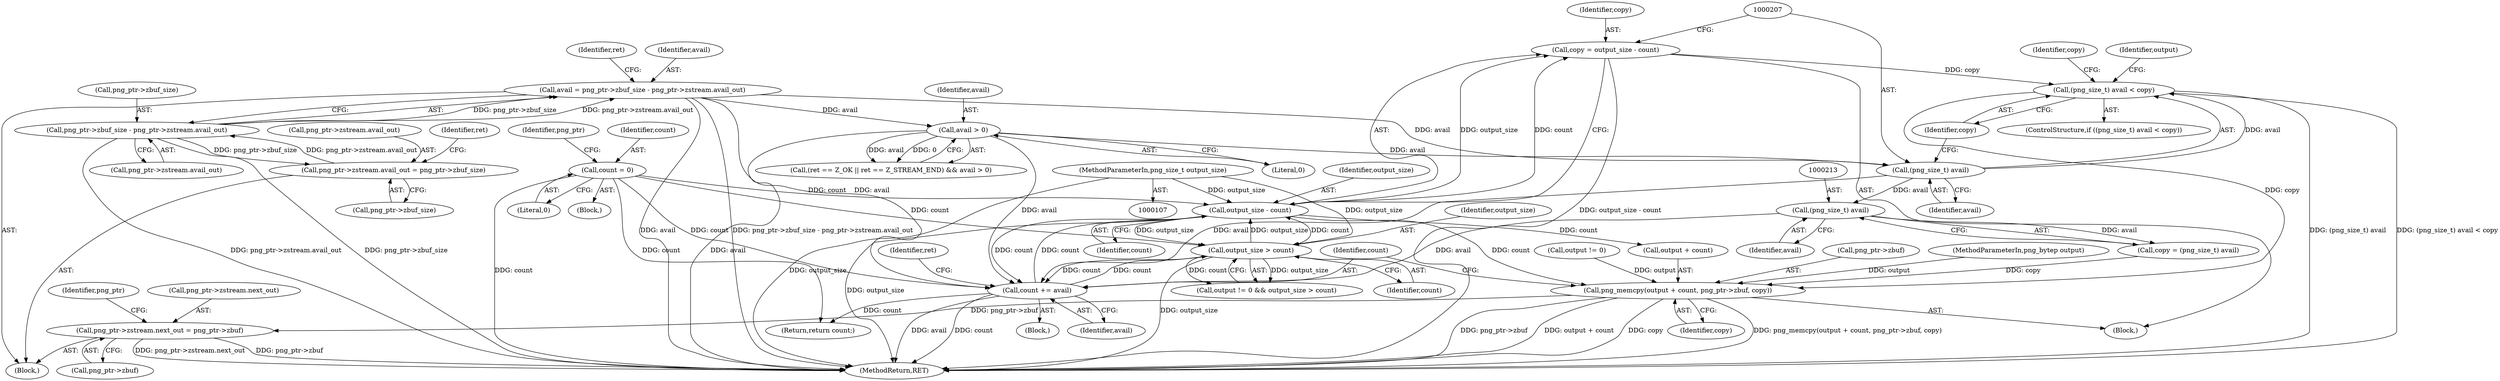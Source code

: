 digraph "0_Chrome_7f3d85b096f66870a15b37c2f40b219b2e292693_17@API" {
"1000199" [label="(Call,copy = output_size - count)"];
"1000201" [label="(Call,output_size - count)"];
"1000194" [label="(Call,output_size > count)"];
"1000112" [label="(MethodParameterIn,png_size_t output_size)"];
"1000115" [label="(Call,count = 0)"];
"1000223" [label="(Call,count += avail)"];
"1000185" [label="(Call,avail > 0)"];
"1000165" [label="(Call,avail = png_ptr->zbuf_size - png_ptr->zstream.avail_out)"];
"1000167" [label="(Call,png_ptr->zbuf_size - png_ptr->zstream.avail_out)"];
"1000148" [label="(Call,png_ptr->zstream.avail_out = png_ptr->zbuf_size)"];
"1000212" [label="(Call,(png_size_t) avail)"];
"1000206" [label="(Call,(png_size_t) avail)"];
"1000205" [label="(Call,(png_size_t) avail < copy)"];
"1000215" [label="(Call,png_memcpy(output + count, png_ptr->zbuf, copy))"];
"1000139" [label="(Call,png_ptr->zstream.next_out = png_ptr->zbuf)"];
"1000154" [label="(Call,png_ptr->zbuf_size)"];
"1000195" [label="(Identifier,output_size)"];
"1000228" [label="(Identifier,ret)"];
"1000180" [label="(Identifier,ret)"];
"1000117" [label="(Literal,0)"];
"1000205" [label="(Call,(png_size_t) avail < copy)"];
"1000140" [label="(Call,png_ptr->zstream.next_out)"];
"1000200" [label="(Identifier,copy)"];
"1000168" [label="(Call,png_ptr->zbuf_size)"];
"1000115" [label="(Call,count = 0)"];
"1000186" [label="(Identifier,avail)"];
"1000136" [label="(Block,)"];
"1000203" [label="(Identifier,count)"];
"1000177" [label="(Call,(ret == Z_OK || ret == Z_STREAM_END) && avail > 0)"];
"1000223" [label="(Call,count += avail)"];
"1000113" [label="(Block,)"];
"1000151" [label="(Identifier,png_ptr)"];
"1000206" [label="(Call,(png_size_t) avail)"];
"1000216" [label="(Call,output + count)"];
"1000219" [label="(Call,png_ptr->zbuf)"];
"1000111" [label="(MethodParameterIn,png_bytep output)"];
"1000209" [label="(Identifier,copy)"];
"1000112" [label="(MethodParameterIn,png_size_t output_size)"];
"1000185" [label="(Call,avail > 0)"];
"1000165" [label="(Call,avail = png_ptr->zbuf_size - png_ptr->zstream.avail_out)"];
"1000222" [label="(Identifier,copy)"];
"1000202" [label="(Identifier,output_size)"];
"1000197" [label="(Block,)"];
"1000211" [label="(Identifier,copy)"];
"1000149" [label="(Call,png_ptr->zstream.avail_out)"];
"1000145" [label="(Call,png_ptr->zbuf)"];
"1000187" [label="(Literal,0)"];
"1000196" [label="(Identifier,count)"];
"1000199" [label="(Call,copy = output_size - count)"];
"1000225" [label="(Identifier,avail)"];
"1000201" [label="(Call,output_size - count)"];
"1000158" [label="(Identifier,ret)"];
"1000306" [label="(MethodReturn,RET)"];
"1000116" [label="(Identifier,count)"];
"1000212" [label="(Call,(png_size_t) avail)"];
"1000214" [label="(Identifier,avail)"];
"1000167" [label="(Call,png_ptr->zbuf_size - png_ptr->zstream.avail_out)"];
"1000139" [label="(Call,png_ptr->zstream.next_out = png_ptr->zbuf)"];
"1000204" [label="(ControlStructure,if ((png_size_t) avail < copy))"];
"1000247" [label="(Return,return count;)"];
"1000217" [label="(Identifier,output)"];
"1000148" [label="(Call,png_ptr->zstream.avail_out = png_ptr->zbuf_size)"];
"1000191" [label="(Call,output != 0)"];
"1000224" [label="(Identifier,count)"];
"1000171" [label="(Call,png_ptr->zstream.avail_out)"];
"1000188" [label="(Block,)"];
"1000166" [label="(Identifier,avail)"];
"1000121" [label="(Identifier,png_ptr)"];
"1000208" [label="(Identifier,avail)"];
"1000194" [label="(Call,output_size > count)"];
"1000190" [label="(Call,output != 0 && output_size > count)"];
"1000210" [label="(Call,copy = (png_size_t) avail)"];
"1000215" [label="(Call,png_memcpy(output + count, png_ptr->zbuf, copy))"];
"1000199" -> "1000197"  [label="AST: "];
"1000199" -> "1000201"  [label="CFG: "];
"1000200" -> "1000199"  [label="AST: "];
"1000201" -> "1000199"  [label="AST: "];
"1000207" -> "1000199"  [label="CFG: "];
"1000199" -> "1000306"  [label="DDG: output_size - count"];
"1000201" -> "1000199"  [label="DDG: output_size"];
"1000201" -> "1000199"  [label="DDG: count"];
"1000199" -> "1000205"  [label="DDG: copy"];
"1000201" -> "1000203"  [label="CFG: "];
"1000202" -> "1000201"  [label="AST: "];
"1000203" -> "1000201"  [label="AST: "];
"1000201" -> "1000306"  [label="DDG: output_size"];
"1000201" -> "1000194"  [label="DDG: output_size"];
"1000194" -> "1000201"  [label="DDG: output_size"];
"1000194" -> "1000201"  [label="DDG: count"];
"1000112" -> "1000201"  [label="DDG: output_size"];
"1000115" -> "1000201"  [label="DDG: count"];
"1000223" -> "1000201"  [label="DDG: count"];
"1000201" -> "1000215"  [label="DDG: count"];
"1000201" -> "1000216"  [label="DDG: count"];
"1000201" -> "1000223"  [label="DDG: count"];
"1000194" -> "1000190"  [label="AST: "];
"1000194" -> "1000196"  [label="CFG: "];
"1000195" -> "1000194"  [label="AST: "];
"1000196" -> "1000194"  [label="AST: "];
"1000190" -> "1000194"  [label="CFG: "];
"1000194" -> "1000306"  [label="DDG: output_size"];
"1000194" -> "1000190"  [label="DDG: output_size"];
"1000194" -> "1000190"  [label="DDG: count"];
"1000112" -> "1000194"  [label="DDG: output_size"];
"1000115" -> "1000194"  [label="DDG: count"];
"1000223" -> "1000194"  [label="DDG: count"];
"1000194" -> "1000223"  [label="DDG: count"];
"1000112" -> "1000107"  [label="AST: "];
"1000112" -> "1000306"  [label="DDG: output_size"];
"1000115" -> "1000113"  [label="AST: "];
"1000115" -> "1000117"  [label="CFG: "];
"1000116" -> "1000115"  [label="AST: "];
"1000117" -> "1000115"  [label="AST: "];
"1000121" -> "1000115"  [label="CFG: "];
"1000115" -> "1000306"  [label="DDG: count"];
"1000115" -> "1000223"  [label="DDG: count"];
"1000115" -> "1000247"  [label="DDG: count"];
"1000223" -> "1000188"  [label="AST: "];
"1000223" -> "1000225"  [label="CFG: "];
"1000224" -> "1000223"  [label="AST: "];
"1000225" -> "1000223"  [label="AST: "];
"1000228" -> "1000223"  [label="CFG: "];
"1000223" -> "1000306"  [label="DDG: avail"];
"1000223" -> "1000306"  [label="DDG: count"];
"1000185" -> "1000223"  [label="DDG: avail"];
"1000212" -> "1000223"  [label="DDG: avail"];
"1000165" -> "1000223"  [label="DDG: avail"];
"1000206" -> "1000223"  [label="DDG: avail"];
"1000223" -> "1000247"  [label="DDG: count"];
"1000185" -> "1000177"  [label="AST: "];
"1000185" -> "1000187"  [label="CFG: "];
"1000186" -> "1000185"  [label="AST: "];
"1000187" -> "1000185"  [label="AST: "];
"1000177" -> "1000185"  [label="CFG: "];
"1000185" -> "1000306"  [label="DDG: avail"];
"1000185" -> "1000177"  [label="DDG: avail"];
"1000185" -> "1000177"  [label="DDG: 0"];
"1000165" -> "1000185"  [label="DDG: avail"];
"1000185" -> "1000206"  [label="DDG: avail"];
"1000165" -> "1000136"  [label="AST: "];
"1000165" -> "1000167"  [label="CFG: "];
"1000166" -> "1000165"  [label="AST: "];
"1000167" -> "1000165"  [label="AST: "];
"1000180" -> "1000165"  [label="CFG: "];
"1000165" -> "1000306"  [label="DDG: avail"];
"1000165" -> "1000306"  [label="DDG: png_ptr->zbuf_size - png_ptr->zstream.avail_out"];
"1000167" -> "1000165"  [label="DDG: png_ptr->zbuf_size"];
"1000167" -> "1000165"  [label="DDG: png_ptr->zstream.avail_out"];
"1000165" -> "1000206"  [label="DDG: avail"];
"1000167" -> "1000171"  [label="CFG: "];
"1000168" -> "1000167"  [label="AST: "];
"1000171" -> "1000167"  [label="AST: "];
"1000167" -> "1000306"  [label="DDG: png_ptr->zbuf_size"];
"1000167" -> "1000306"  [label="DDG: png_ptr->zstream.avail_out"];
"1000167" -> "1000148"  [label="DDG: png_ptr->zbuf_size"];
"1000148" -> "1000167"  [label="DDG: png_ptr->zstream.avail_out"];
"1000148" -> "1000136"  [label="AST: "];
"1000148" -> "1000154"  [label="CFG: "];
"1000149" -> "1000148"  [label="AST: "];
"1000154" -> "1000148"  [label="AST: "];
"1000158" -> "1000148"  [label="CFG: "];
"1000212" -> "1000210"  [label="AST: "];
"1000212" -> "1000214"  [label="CFG: "];
"1000213" -> "1000212"  [label="AST: "];
"1000214" -> "1000212"  [label="AST: "];
"1000210" -> "1000212"  [label="CFG: "];
"1000212" -> "1000210"  [label="DDG: avail"];
"1000206" -> "1000212"  [label="DDG: avail"];
"1000206" -> "1000205"  [label="AST: "];
"1000206" -> "1000208"  [label="CFG: "];
"1000207" -> "1000206"  [label="AST: "];
"1000208" -> "1000206"  [label="AST: "];
"1000209" -> "1000206"  [label="CFG: "];
"1000206" -> "1000205"  [label="DDG: avail"];
"1000205" -> "1000204"  [label="AST: "];
"1000205" -> "1000209"  [label="CFG: "];
"1000209" -> "1000205"  [label="AST: "];
"1000211" -> "1000205"  [label="CFG: "];
"1000217" -> "1000205"  [label="CFG: "];
"1000205" -> "1000306"  [label="DDG: (png_size_t) avail"];
"1000205" -> "1000306"  [label="DDG: (png_size_t) avail < copy"];
"1000205" -> "1000215"  [label="DDG: copy"];
"1000215" -> "1000197"  [label="AST: "];
"1000215" -> "1000222"  [label="CFG: "];
"1000216" -> "1000215"  [label="AST: "];
"1000219" -> "1000215"  [label="AST: "];
"1000222" -> "1000215"  [label="AST: "];
"1000224" -> "1000215"  [label="CFG: "];
"1000215" -> "1000306"  [label="DDG: png_ptr->zbuf"];
"1000215" -> "1000306"  [label="DDG: output + count"];
"1000215" -> "1000306"  [label="DDG: copy"];
"1000215" -> "1000306"  [label="DDG: png_memcpy(output + count, png_ptr->zbuf, copy)"];
"1000215" -> "1000139"  [label="DDG: png_ptr->zbuf"];
"1000191" -> "1000215"  [label="DDG: output"];
"1000111" -> "1000215"  [label="DDG: output"];
"1000210" -> "1000215"  [label="DDG: copy"];
"1000139" -> "1000136"  [label="AST: "];
"1000139" -> "1000145"  [label="CFG: "];
"1000140" -> "1000139"  [label="AST: "];
"1000145" -> "1000139"  [label="AST: "];
"1000151" -> "1000139"  [label="CFG: "];
"1000139" -> "1000306"  [label="DDG: png_ptr->zstream.next_out"];
"1000139" -> "1000306"  [label="DDG: png_ptr->zbuf"];
}
